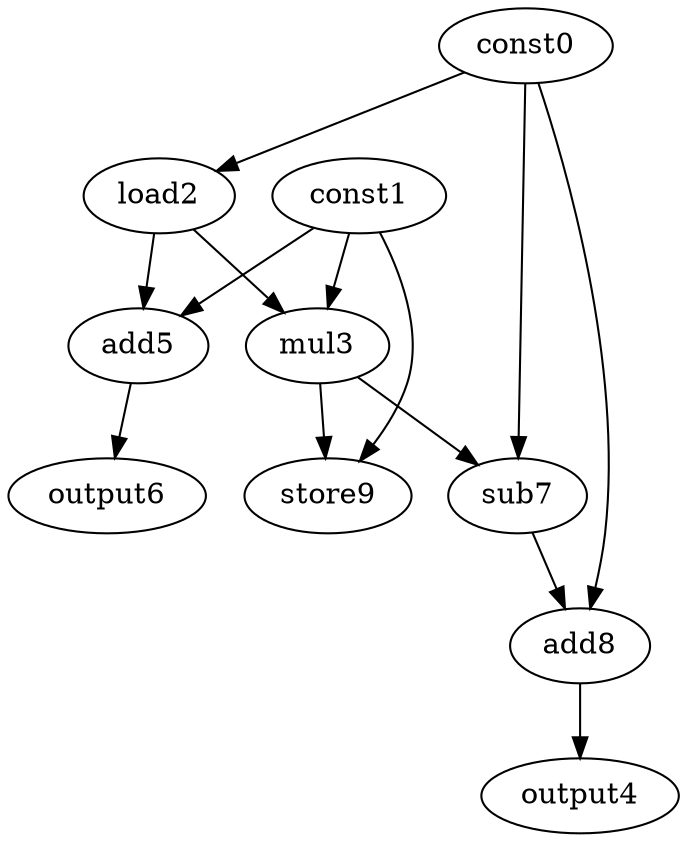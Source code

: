 digraph G { 
const0[opcode=const]; 
const1[opcode=const]; 
load2[opcode=load]; 
mul3[opcode=mul]; 
output4[opcode=output]; 
add5[opcode=add]; 
output6[opcode=output]; 
sub7[opcode=sub]; 
add8[opcode=add]; 
store9[opcode=store]; 
const0->load2[operand=0];
const1->mul3[operand=0];
load2->mul3[operand=1];
const1->add5[operand=0];
load2->add5[operand=1];
add5->output6[operand=0];
const0->sub7[operand=0];
mul3->sub7[operand=1];
const1->store9[operand=0];
mul3->store9[operand=1];
const0->add8[operand=0];
sub7->add8[operand=1];
add8->output4[operand=0];
}
